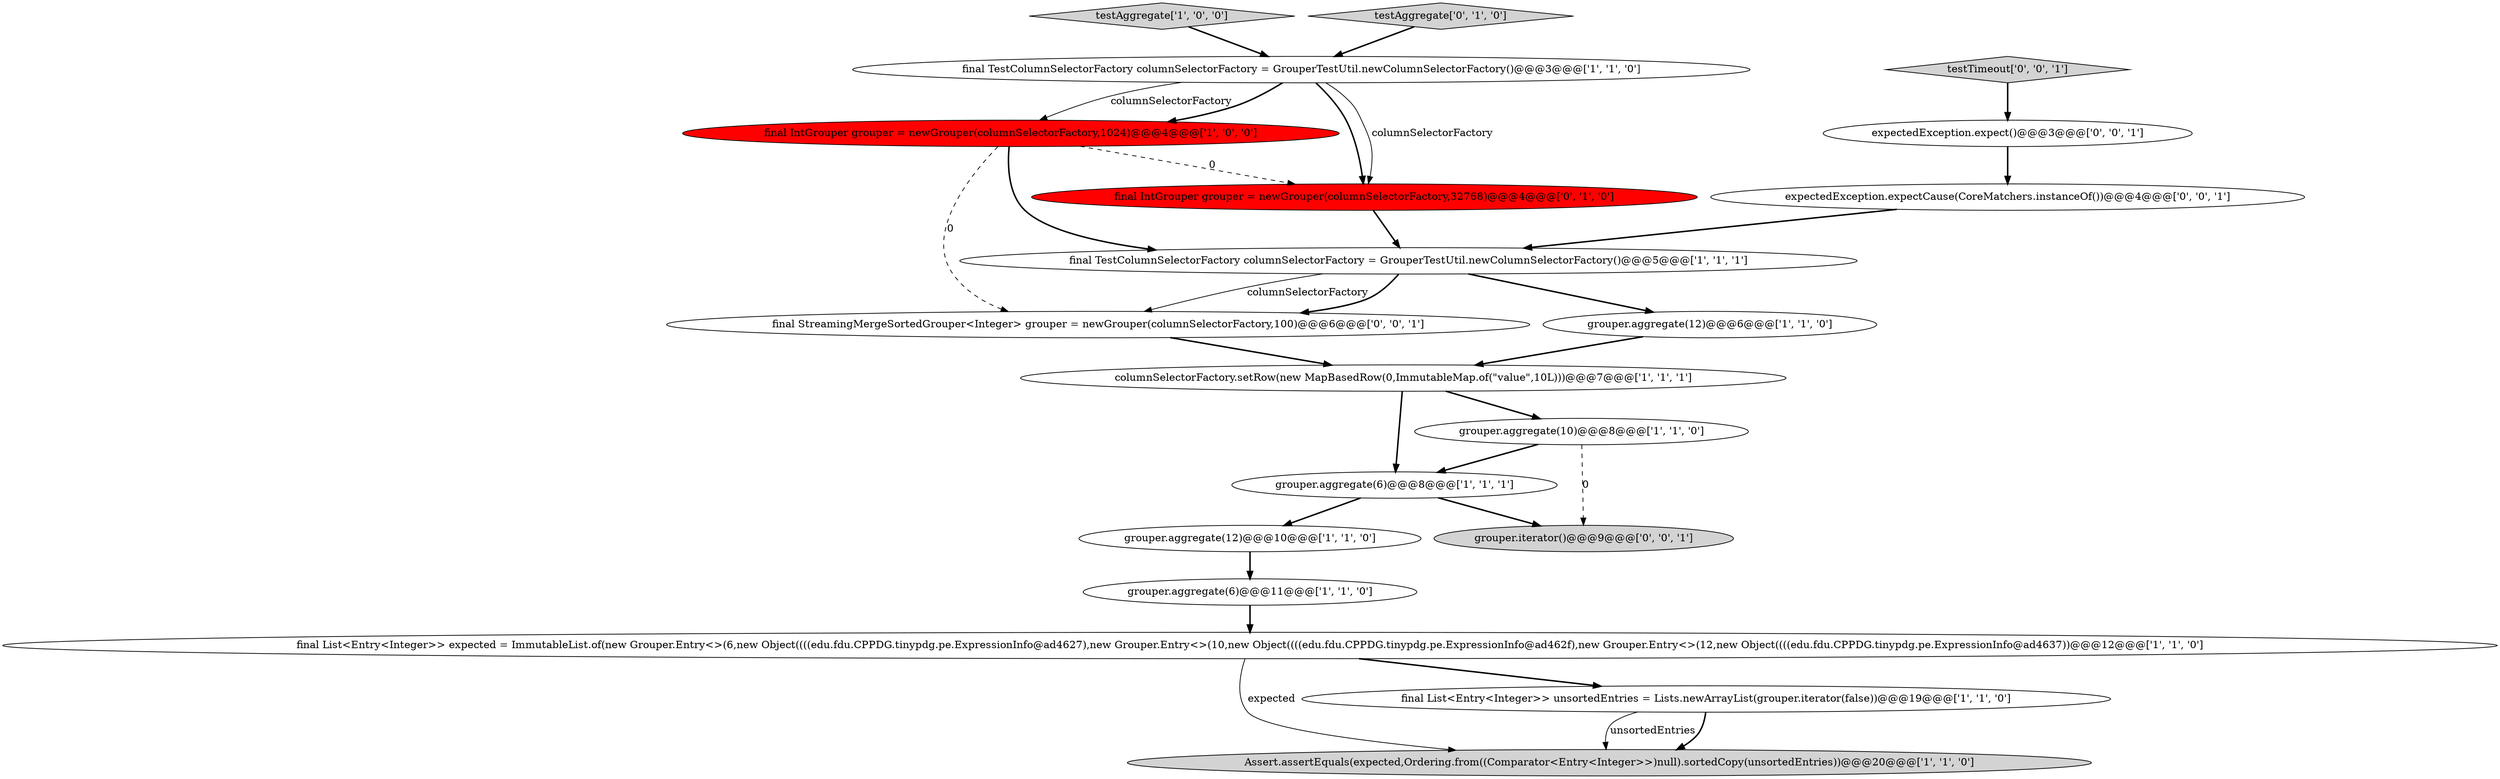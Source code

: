 digraph {
2 [style = filled, label = "testAggregate['1', '0', '0']", fillcolor = lightgray, shape = diamond image = "AAA0AAABBB1BBB"];
11 [style = filled, label = "final TestColumnSelectorFactory columnSelectorFactory = GrouperTestUtil.newColumnSelectorFactory()@@@3@@@['1', '1', '0']", fillcolor = white, shape = ellipse image = "AAA0AAABBB1BBB"];
13 [style = filled, label = "testAggregate['0', '1', '0']", fillcolor = lightgray, shape = diamond image = "AAA0AAABBB2BBB"];
6 [style = filled, label = "final List<Entry<Integer>> expected = ImmutableList.of(new Grouper.Entry<>(6,new Object((((edu.fdu.CPPDG.tinypdg.pe.ExpressionInfo@ad4627),new Grouper.Entry<>(10,new Object((((edu.fdu.CPPDG.tinypdg.pe.ExpressionInfo@ad462f),new Grouper.Entry<>(12,new Object((((edu.fdu.CPPDG.tinypdg.pe.ExpressionInfo@ad4637))@@@12@@@['1', '1', '0']", fillcolor = white, shape = ellipse image = "AAA0AAABBB1BBB"];
7 [style = filled, label = "grouper.aggregate(6)@@@11@@@['1', '1', '0']", fillcolor = white, shape = ellipse image = "AAA0AAABBB1BBB"];
10 [style = filled, label = "final IntGrouper grouper = newGrouper(columnSelectorFactory,1024)@@@4@@@['1', '0', '0']", fillcolor = red, shape = ellipse image = "AAA1AAABBB1BBB"];
14 [style = filled, label = "final IntGrouper grouper = newGrouper(columnSelectorFactory,32768)@@@4@@@['0', '1', '0']", fillcolor = red, shape = ellipse image = "AAA1AAABBB2BBB"];
16 [style = filled, label = "final StreamingMergeSortedGrouper<Integer> grouper = newGrouper(columnSelectorFactory,100)@@@6@@@['0', '0', '1']", fillcolor = white, shape = ellipse image = "AAA0AAABBB3BBB"];
1 [style = filled, label = "grouper.aggregate(12)@@@10@@@['1', '1', '0']", fillcolor = white, shape = ellipse image = "AAA0AAABBB1BBB"];
12 [style = filled, label = "columnSelectorFactory.setRow(new MapBasedRow(0,ImmutableMap.of(\"value\",10L)))@@@7@@@['1', '1', '1']", fillcolor = white, shape = ellipse image = "AAA0AAABBB1BBB"];
9 [style = filled, label = "Assert.assertEquals(expected,Ordering.from((Comparator<Entry<Integer>>)null).sortedCopy(unsortedEntries))@@@20@@@['1', '1', '0']", fillcolor = lightgray, shape = ellipse image = "AAA0AAABBB1BBB"];
18 [style = filled, label = "expectedException.expectCause(CoreMatchers.instanceOf())@@@4@@@['0', '0', '1']", fillcolor = white, shape = ellipse image = "AAA0AAABBB3BBB"];
19 [style = filled, label = "testTimeout['0', '0', '1']", fillcolor = lightgray, shape = diamond image = "AAA0AAABBB3BBB"];
3 [style = filled, label = "final List<Entry<Integer>> unsortedEntries = Lists.newArrayList(grouper.iterator(false))@@@19@@@['1', '1', '0']", fillcolor = white, shape = ellipse image = "AAA0AAABBB1BBB"];
0 [style = filled, label = "grouper.aggregate(12)@@@6@@@['1', '1', '0']", fillcolor = white, shape = ellipse image = "AAA0AAABBB1BBB"];
15 [style = filled, label = "grouper.iterator()@@@9@@@['0', '0', '1']", fillcolor = lightgray, shape = ellipse image = "AAA0AAABBB3BBB"];
5 [style = filled, label = "grouper.aggregate(6)@@@8@@@['1', '1', '1']", fillcolor = white, shape = ellipse image = "AAA0AAABBB1BBB"];
4 [style = filled, label = "final TestColumnSelectorFactory columnSelectorFactory = GrouperTestUtil.newColumnSelectorFactory()@@@5@@@['1', '1', '1']", fillcolor = white, shape = ellipse image = "AAA0AAABBB1BBB"];
17 [style = filled, label = "expectedException.expect()@@@3@@@['0', '0', '1']", fillcolor = white, shape = ellipse image = "AAA0AAABBB3BBB"];
8 [style = filled, label = "grouper.aggregate(10)@@@8@@@['1', '1', '0']", fillcolor = white, shape = ellipse image = "AAA0AAABBB1BBB"];
3->9 [style = solid, label="unsortedEntries"];
6->3 [style = bold, label=""];
12->5 [style = bold, label=""];
11->14 [style = bold, label=""];
6->9 [style = solid, label="expected"];
0->12 [style = bold, label=""];
8->15 [style = dashed, label="0"];
4->16 [style = solid, label="columnSelectorFactory"];
5->15 [style = bold, label=""];
11->14 [style = solid, label="columnSelectorFactory"];
19->17 [style = bold, label=""];
1->7 [style = bold, label=""];
13->11 [style = bold, label=""];
4->0 [style = bold, label=""];
3->9 [style = bold, label=""];
5->1 [style = bold, label=""];
18->4 [style = bold, label=""];
8->5 [style = bold, label=""];
11->10 [style = solid, label="columnSelectorFactory"];
11->10 [style = bold, label=""];
12->8 [style = bold, label=""];
7->6 [style = bold, label=""];
10->4 [style = bold, label=""];
10->16 [style = dashed, label="0"];
16->12 [style = bold, label=""];
2->11 [style = bold, label=""];
10->14 [style = dashed, label="0"];
17->18 [style = bold, label=""];
4->16 [style = bold, label=""];
14->4 [style = bold, label=""];
}
